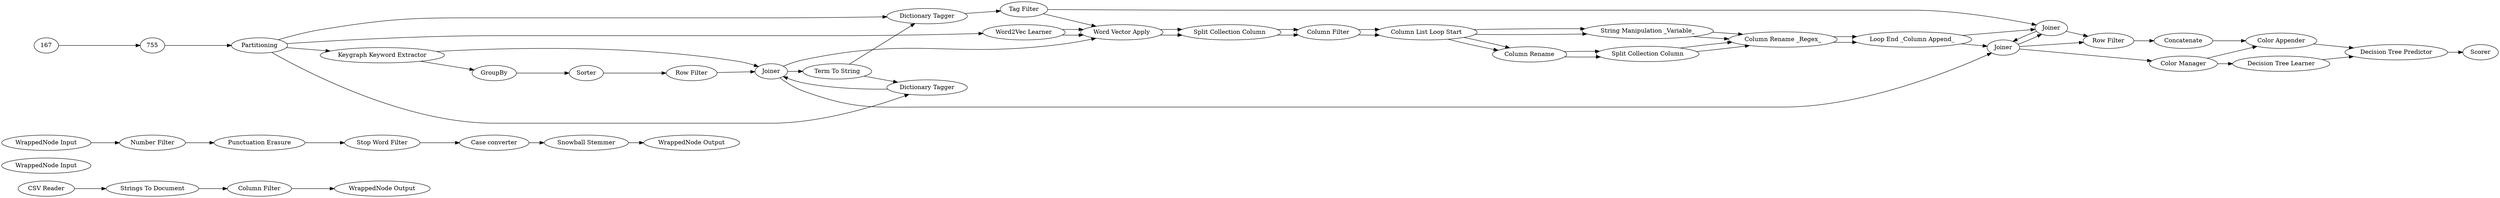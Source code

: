 digraph {
	128 [label="Column Filter"]
	164 [label="WrappedNode Input"]
	165 [label="WrappedNode Output"]
	166 [label="Strings To Document"]
	771 [label="CSV Reader"]
	112 [label="Case converter"]
	113 [label="Snowball Stemmer"]
	115 [label="Punctuation Erasure"]
	116 [label="Number Filter"]
	117 [label="WrappedNode Input"]
	118 [label="WrappedNode Output"]
	119 [label="Stop Word Filter"]
	815 [label="Color Appender"]
	817 [label="Color Manager"]
	818 [label="Decision Tree Predictor"]
	819 [label="Decision Tree Learner"]
	830 [label=Partitioning]
	831 [label="Dictionary Tagger"]
	833 [label="Tag Filter"]
	838 [label="Dictionary Tagger"]
	839 [label="Tag Filter"]
	764 [label="Keygraph Keyword Extractor"]
	766 [label=GroupBy]
	767 [label=Sorter]
	768 [label="Row Filter"]
	832 [label="Term To String"]
	833 [label=Joiner]
	796 [label="Column Filter"]
	797 [label="Word Vector Apply"]
	798 [label="Split Collection Column"]
	799 [label="Split Collection Column"]
	808 [label="Column List Loop Start"]
	809 [label="Loop End _Column Append_"]
	811 [label="Column Rename"]
	812 [label="Column Rename _Regex_"]
	813 [label="String Manipulation _Variable_"]
	862 [label="Column Filter"]
	796 [label="Column Filter"]
	797 [label="Word Vector Apply"]
	798 [label="Split Collection Column"]
	799 [label="Split Collection Column"]
	808 [label="Column List Loop Start"]
	809 [label="Loop End _Column Append_"]
	811 [label="Column Rename"]
	812 [label="Column Rename _Regex_"]
	813 [label="String Manipulation _Variable_"]
	861 [label="Column Filter"]
	829 [label=Concatenate]
	841 [label="Row Filter"]
	859 [label="Word2Vec Learner"]
	860 [label=Scorer]
	861 [label=Joiner]
	862 [label=Joiner]
	128 -> 165
	166 -> 128
	771 -> 166
	112 -> 113
	113 -> 118
	115 -> 119
	116 -> 115
	117 -> 116
	119 -> 112
	764 -> 766
	764 -> 833
	766 -> 767
	767 -> 768
	768 -> 833
	833 -> 832
	796 -> 808
	797 -> 798
	798 -> 796
	799 -> 812
	808 -> 811
	808 -> 813
	809 -> 862
	811 -> 799
	812 -> 809
	813 -> 812
	796 -> 808
	797 -> 798
	798 -> 796
	799 -> 812
	808 -> 811
	808 -> 813
	809 -> 861
	811 -> 799
	812 -> 809
	813 -> 812
	841 -> 829
	167 -> 755
	755 -> 830
	815 -> 818
	817 -> 819
	817 -> 815
	818 -> 860
	819 -> 818
	830 -> 831
	830 -> 859
	830 -> 764
	830 -> 838
	831 -> 833
	833 -> 797
	833 -> 862
	838 -> 839
	839 -> 797
	839 -> 861
	832 -> 838
	832 -> 831
	862 -> 861
	861 -> 862
	829 -> 815
	859 -> 797
	859 -> 797
	861 -> 841
	862 -> 841
	862 -> 817
	rankdir=LR
}
